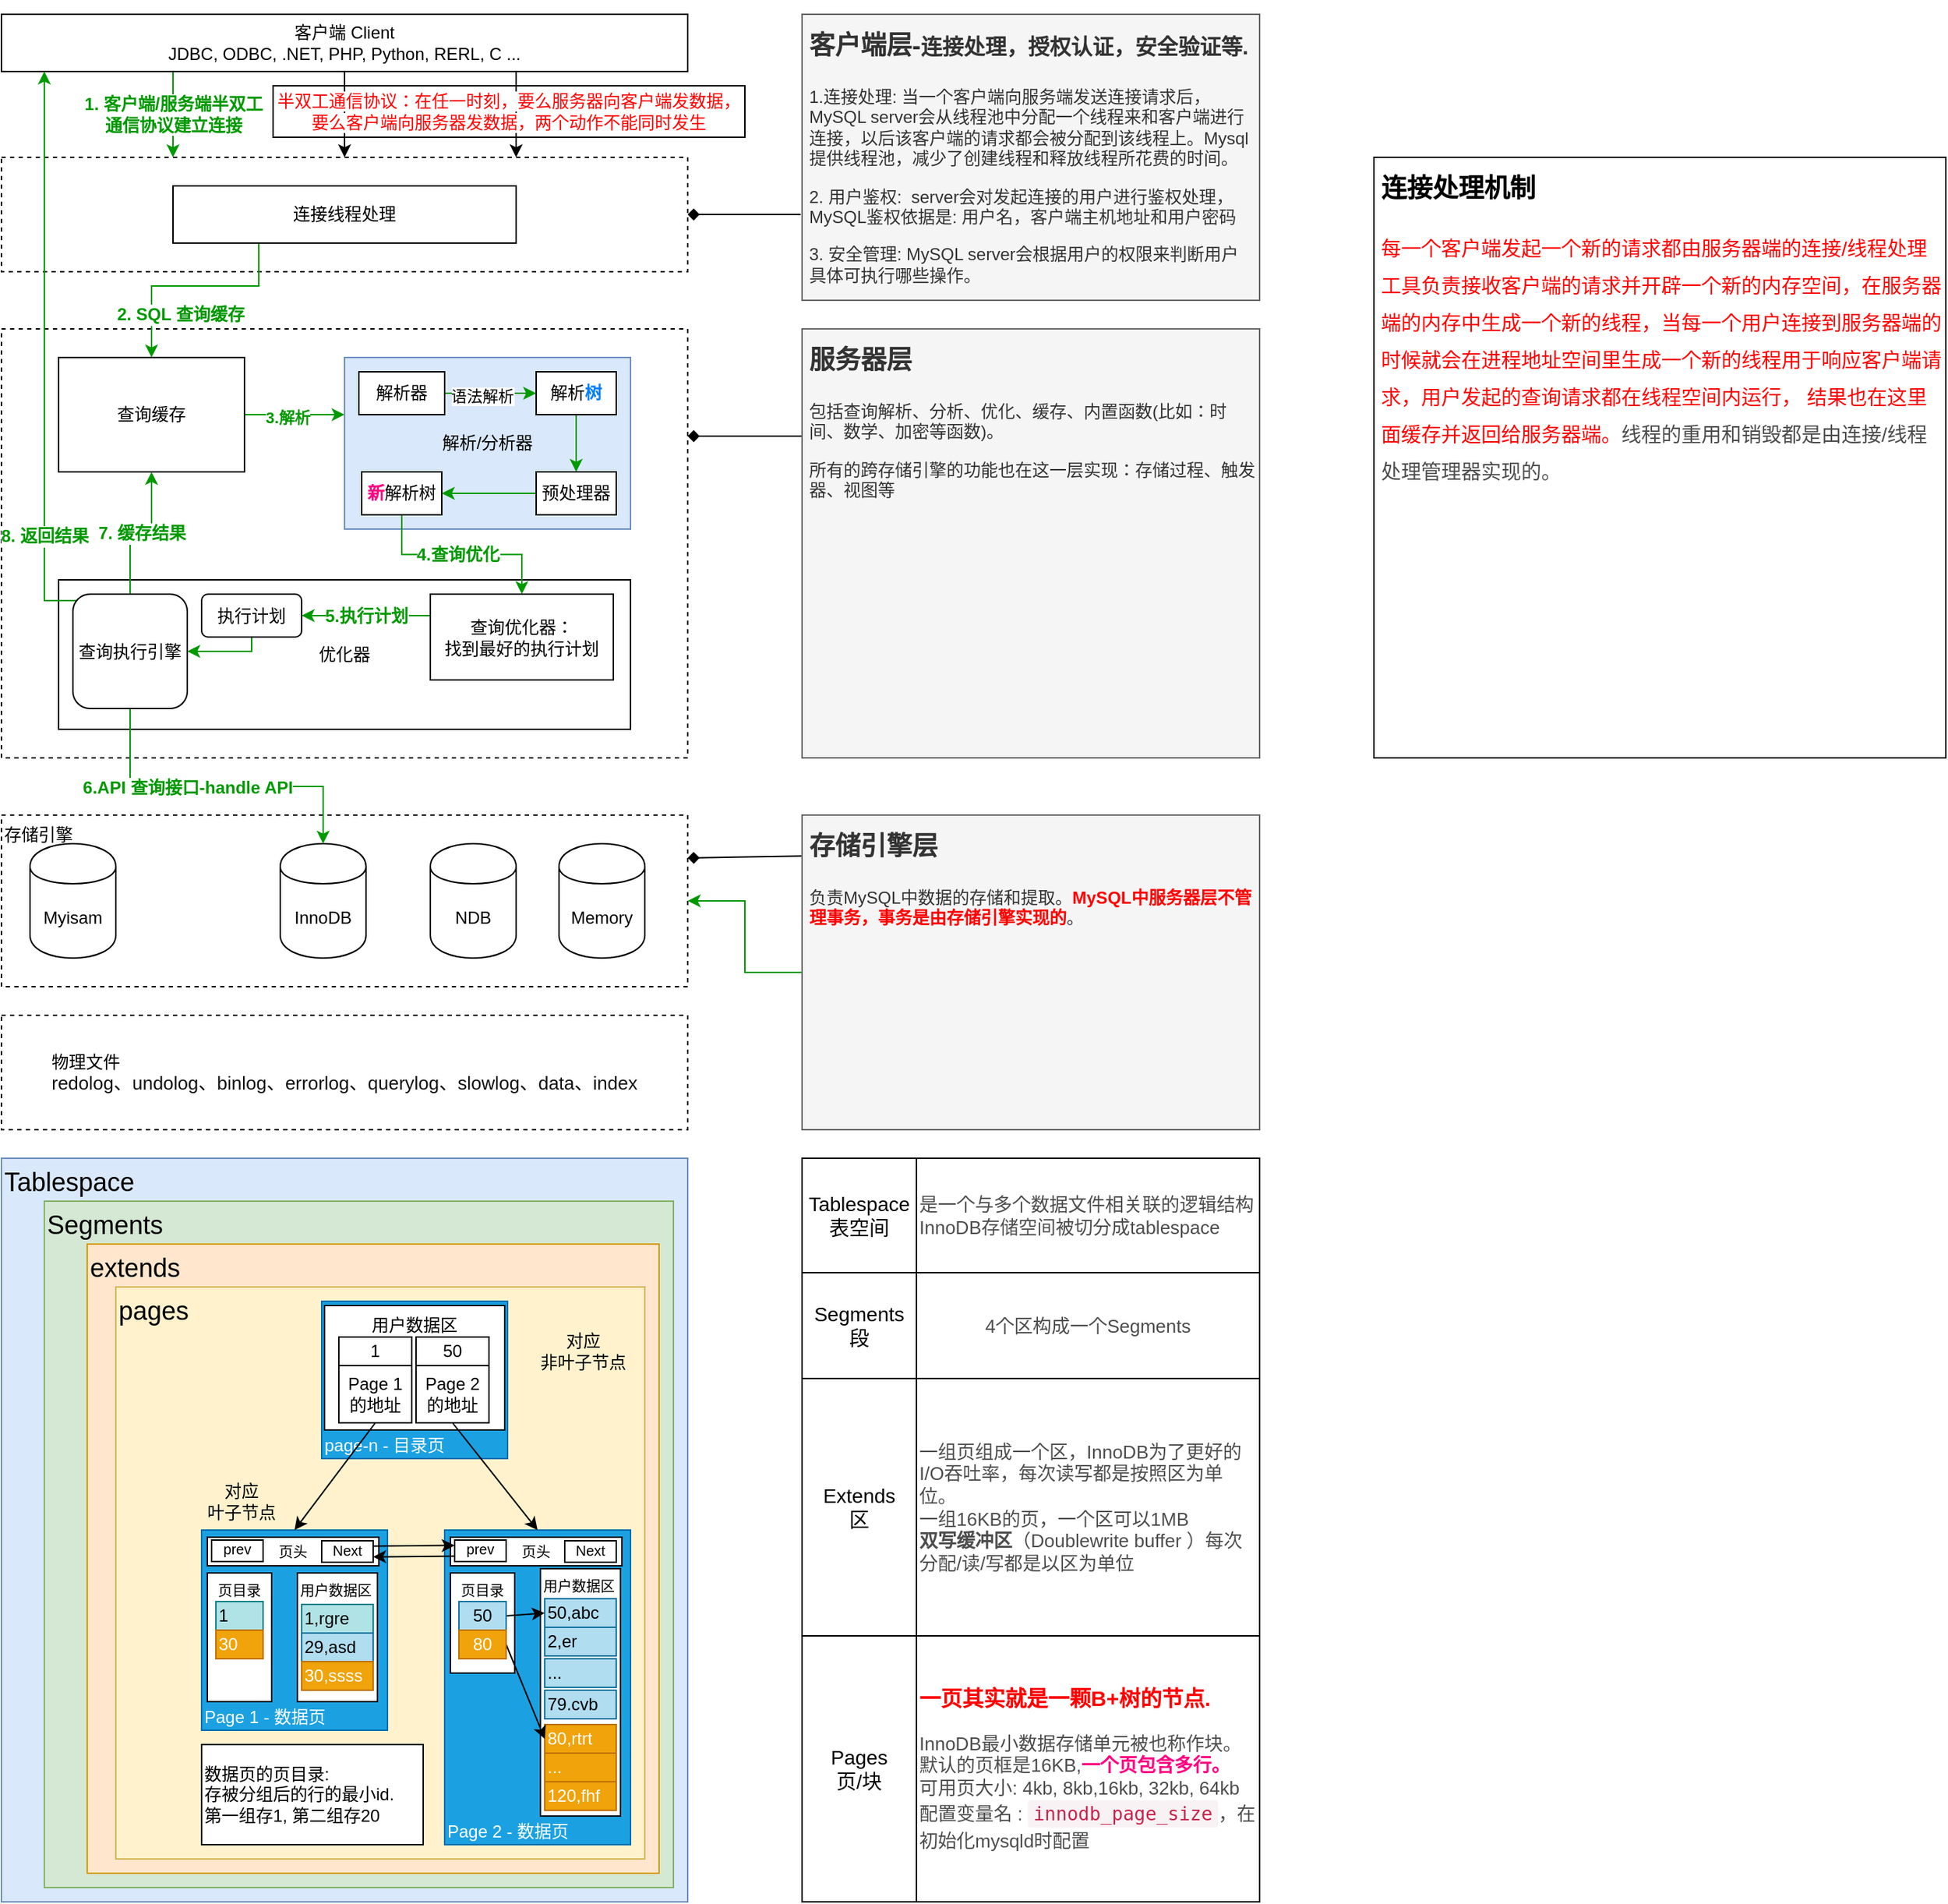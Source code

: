 <mxfile version="13.7.9" type="device" pages="2"><diagram id="6okuXUGJVfqcQcE55KSG" name="基础架构"><mxGraphModel dx="946" dy="680" grid="1" gridSize="10" guides="1" tooltips="1" connect="1" arrows="1" fold="1" page="1" pageScale="1" pageWidth="827" pageHeight="1169" math="0" shadow="0"><root><mxCell id="0"/><mxCell id="1" parent="0"/><mxCell id="i_WEbplird6ns5bfVKfL-4" value="" style="rounded=0;whiteSpace=wrap;html=1;dashed=1;" parent="1" vertex="1"><mxGeometry x="40" y="300" width="480" height="300" as="geometry"/></mxCell><mxCell id="i_WEbplird6ns5bfVKfL-3" value="" style="rounded=0;whiteSpace=wrap;html=1;dashed=1;" parent="1" vertex="1"><mxGeometry x="40" y="180" width="480" height="80" as="geometry"/></mxCell><mxCell id="i_WEbplird6ns5bfVKfL-15" value="&lt;b style=&quot;font-size: 12px&quot;&gt;&lt;font color=&quot;#009900&quot;&gt;1. 客户端/服务端半双工&lt;br&gt;通信协议建立连接&lt;/font&gt;&lt;/b&gt;" style="edgeStyle=none;rounded=0;orthogonalLoop=1;jettySize=auto;html=1;exitX=0.25;exitY=1;exitDx=0;exitDy=0;entryX=0.25;entryY=0;entryDx=0;entryDy=0;strokeColor=#009900;" parent="1" source="i_WEbplird6ns5bfVKfL-1" target="i_WEbplird6ns5bfVKfL-3" edge="1"><mxGeometry relative="1" as="geometry"/></mxCell><mxCell id="i_WEbplird6ns5bfVKfL-16" style="edgeStyle=none;rounded=0;orthogonalLoop=1;jettySize=auto;html=1;exitX=0.5;exitY=1;exitDx=0;exitDy=0;" parent="1" source="i_WEbplird6ns5bfVKfL-1" target="i_WEbplird6ns5bfVKfL-3" edge="1"><mxGeometry relative="1" as="geometry"/></mxCell><mxCell id="i_WEbplird6ns5bfVKfL-17" style="edgeStyle=none;rounded=0;orthogonalLoop=1;jettySize=auto;html=1;exitX=0.75;exitY=1;exitDx=0;exitDy=0;entryX=0.75;entryY=0;entryDx=0;entryDy=0;" parent="1" source="i_WEbplird6ns5bfVKfL-1" target="i_WEbplird6ns5bfVKfL-3" edge="1"><mxGeometry relative="1" as="geometry"/></mxCell><mxCell id="i_WEbplird6ns5bfVKfL-1" value="客户端 Client&lt;br&gt;JDBC, ODBC, .NET, PHP, Python, RERL, C ..." style="rounded=0;whiteSpace=wrap;html=1;" parent="1" vertex="1"><mxGeometry x="40" y="80" width="480" height="40" as="geometry"/></mxCell><mxCell id="i_WEbplird6ns5bfVKfL-18" style="edgeStyle=orthogonalEdgeStyle;rounded=0;orthogonalLoop=1;jettySize=auto;html=1;exitX=0.25;exitY=1;exitDx=0;exitDy=0;entryX=0.5;entryY=0;entryDx=0;entryDy=0;strokeColor=#009900;" parent="1" source="i_WEbplird6ns5bfVKfL-2" target="i_WEbplird6ns5bfVKfL-7" edge="1"><mxGeometry relative="1" as="geometry"><Array as="points"><mxPoint x="220" y="270"/><mxPoint x="145" y="270"/></Array></mxGeometry></mxCell><mxCell id="i_WEbplird6ns5bfVKfL-36" value="&lt;b&gt;&lt;font style=&quot;font-size: 12px&quot; color=&quot;#009900&quot;&gt;2. SQL 查询缓存&lt;/font&gt;&lt;/b&gt;" style="edgeLabel;html=1;align=center;verticalAlign=middle;resizable=0;points=[];" parent="i_WEbplird6ns5bfVKfL-18" vertex="1" connectable="0"><mxGeometry x="-0.036" y="-3" relative="1" as="geometry"><mxPoint x="-11" y="23" as="offset"/></mxGeometry></mxCell><mxCell id="i_WEbplird6ns5bfVKfL-2" value="连接线程处理" style="rounded=0;whiteSpace=wrap;html=1;" parent="1" vertex="1"><mxGeometry x="160" y="200" width="240" height="40" as="geometry"/></mxCell><mxCell id="i_WEbplird6ns5bfVKfL-5" value="存储引擎" style="rounded=0;whiteSpace=wrap;html=1;dashed=1;verticalAlign=top;align=left;" parent="1" vertex="1"><mxGeometry x="40" y="640" width="480" height="120" as="geometry"/></mxCell><mxCell id="i_WEbplird6ns5bfVKfL-6" value="Myisam" style="shape=cylinder;whiteSpace=wrap;html=1;boundedLbl=1;backgroundOutline=1;" parent="1" vertex="1"><mxGeometry x="60" y="660" width="60" height="80" as="geometry"/></mxCell><mxCell id="i_WEbplird6ns5bfVKfL-37" style="edgeStyle=orthogonalEdgeStyle;rounded=0;orthogonalLoop=1;jettySize=auto;html=1;exitX=1;exitY=0.5;exitDx=0;exitDy=0;entryX=0;entryY=0.333;entryDx=0;entryDy=0;entryPerimeter=0;endArrow=classic;endFill=1;strokeColor=#009900;" parent="1" source="i_WEbplird6ns5bfVKfL-7" target="i_WEbplird6ns5bfVKfL-8" edge="1"><mxGeometry relative="1" as="geometry"/></mxCell><mxCell id="i_WEbplird6ns5bfVKfL-51" value="&lt;b&gt;&lt;font color=&quot;#009900&quot;&gt;3.解析&lt;/font&gt;&lt;/b&gt;" style="edgeLabel;html=1;align=center;verticalAlign=middle;resizable=0;points=[];" parent="i_WEbplird6ns5bfVKfL-37" vertex="1" connectable="0"><mxGeometry x="-0.143" y="-2" relative="1" as="geometry"><mxPoint as="offset"/></mxGeometry></mxCell><mxCell id="i_WEbplird6ns5bfVKfL-7" value="查询缓存" style="rounded=0;whiteSpace=wrap;html=1;" parent="1" vertex="1"><mxGeometry x="80" y="320" width="130" height="80" as="geometry"/></mxCell><mxCell id="i_WEbplird6ns5bfVKfL-8" value="解析/分析器" style="rounded=0;whiteSpace=wrap;html=1;fillColor=#dae8fc;strokeColor=#6c8ebf;" parent="1" vertex="1"><mxGeometry x="280" y="320" width="200" height="120" as="geometry"/></mxCell><mxCell id="i_WEbplird6ns5bfVKfL-9" value="优化器" style="rounded=0;whiteSpace=wrap;html=1;" parent="1" vertex="1"><mxGeometry x="80" y="475.5" width="400" height="104.5" as="geometry"/></mxCell><mxCell id="i_WEbplird6ns5bfVKfL-10" value="InnoDB" style="shape=cylinder;whiteSpace=wrap;html=1;boundedLbl=1;backgroundOutline=1;" parent="1" vertex="1"><mxGeometry x="235" y="660" width="60" height="80" as="geometry"/></mxCell><mxCell id="i_WEbplird6ns5bfVKfL-11" value="Memory" style="shape=cylinder;whiteSpace=wrap;html=1;boundedLbl=1;backgroundOutline=1;" parent="1" vertex="1"><mxGeometry x="430" y="660" width="60" height="80" as="geometry"/></mxCell><mxCell id="i_WEbplird6ns5bfVKfL-29" style="edgeStyle=none;rounded=0;orthogonalLoop=1;jettySize=auto;html=1;exitX=-0.003;exitY=0.7;exitDx=0;exitDy=0;entryX=1;entryY=0.5;entryDx=0;entryDy=0;endArrow=diamond;endFill=1;exitPerimeter=0;" parent="1" source="i_WEbplird6ns5bfVKfL-28" target="i_WEbplird6ns5bfVKfL-3" edge="1"><mxGeometry relative="1" as="geometry"/></mxCell><mxCell id="i_WEbplird6ns5bfVKfL-28" value="&lt;h1&gt;&lt;font style=&quot;font-size: 18px&quot;&gt;客户端层-&lt;/font&gt;&lt;font style=&quot;font-size: 15px&quot;&gt;连接处理，授权认证，安全验证等.&lt;/font&gt;&lt;/h1&gt;&lt;p&gt;1.连接处理: 当一个客户端向服务端发送连接请求后，MySQL server会从线程池中分配一个线程来和客户端进行连接，以后该客户端的请求都会被分配到该线程上。Mysql提供线程池，减少了创建线程和释放线程所花费的时间。&lt;/p&gt;&lt;p&gt;&lt;span&gt;2. 用户鉴权:&amp;nbsp; server会对发起连接的用户进行鉴权处理，MySQL鉴权依据是: 用户名，客户端主机地址和用户密码&lt;/span&gt;&lt;br&gt;&lt;/p&gt;&lt;p&gt;&lt;span&gt;3. 安全管理: MySQL server会根据用户的权限来判断用户具体可执行哪些操作。&lt;/span&gt;&lt;br&gt;&lt;/p&gt;" style="text;html=1;spacing=5;spacingTop=-20;whiteSpace=wrap;overflow=hidden;rounded=0;fillColor=#f5f5f5;strokeColor=#666666;fontColor=#333333;" parent="1" vertex="1"><mxGeometry x="600" y="80" width="320" height="200" as="geometry"/></mxCell><mxCell id="i_WEbplird6ns5bfVKfL-31" style="edgeStyle=none;rounded=0;orthogonalLoop=1;jettySize=auto;html=1;exitX=0;exitY=0.25;exitDx=0;exitDy=0;entryX=1;entryY=0.25;entryDx=0;entryDy=0;endArrow=diamond;endFill=1;" parent="1" source="i_WEbplird6ns5bfVKfL-30" target="i_WEbplird6ns5bfVKfL-4" edge="1"><mxGeometry relative="1" as="geometry"/></mxCell><mxCell id="i_WEbplird6ns5bfVKfL-30" value="&lt;h1&gt;&lt;font style=&quot;font-size: 18px&quot;&gt;服务器层&lt;/font&gt;&lt;/h1&gt;&lt;p&gt;&lt;span&gt;包括查询解析、分析、优化、缓存、内置函数(比如：时间、数学、加密等函数)。&lt;/span&gt;&lt;/p&gt;&lt;p&gt;&lt;span&gt;所有的跨存储引擎的功能也在这一层实现：存储过程、触发器、视图等&lt;/span&gt;&lt;br&gt;&lt;/p&gt;" style="text;html=1;spacing=5;spacingTop=-20;whiteSpace=wrap;overflow=hidden;rounded=0;fillColor=#f5f5f5;strokeColor=#666666;fontColor=#333333;" parent="1" vertex="1"><mxGeometry x="600" y="300" width="320" height="300" as="geometry"/></mxCell><mxCell id="i_WEbplird6ns5bfVKfL-34" style="edgeStyle=none;rounded=0;orthogonalLoop=1;jettySize=auto;html=1;entryX=1;entryY=0.25;entryDx=0;entryDy=0;endArrow=diamond;endFill=1;exitX=-0.001;exitY=0.13;exitDx=0;exitDy=0;exitPerimeter=0;" parent="1" source="i_WEbplird6ns5bfVKfL-33" target="i_WEbplird6ns5bfVKfL-5" edge="1"><mxGeometry relative="1" as="geometry"><mxPoint x="597" y="670" as="sourcePoint"/></mxGeometry></mxCell><mxCell id="hqczfqHnWzNGK72ttV61-27" value="" style="edgeStyle=orthogonalEdgeStyle;rounded=0;orthogonalLoop=1;jettySize=auto;html=1;endArrow=classic;endFill=1;strokeColor=#009900;fontSize=14;" parent="1" source="i_WEbplird6ns5bfVKfL-33" target="i_WEbplird6ns5bfVKfL-5" edge="1"><mxGeometry relative="1" as="geometry"/></mxCell><mxCell id="i_WEbplird6ns5bfVKfL-33" value="&lt;h1&gt;&lt;font style=&quot;font-size: 18px&quot;&gt;存储引擎层&lt;/font&gt;&lt;/h1&gt;&lt;p&gt;负责MySQL中数据的存储和提取。&lt;b&gt;&lt;font color=&quot;#ff0000&quot;&gt;MySQL中服务器层不管理事务，事务是由存储引擎实现的&lt;/font&gt;&lt;/b&gt;。&lt;/p&gt;" style="text;html=1;spacing=5;spacingTop=-20;whiteSpace=wrap;overflow=hidden;rounded=0;fillColor=#f5f5f5;strokeColor=#666666;fontColor=#333333;" parent="1" vertex="1"><mxGeometry x="600" y="640" width="320" height="220" as="geometry"/></mxCell><mxCell id="i_WEbplird6ns5bfVKfL-35" value="&lt;h1&gt;&lt;font style=&quot;font-size: 18px&quot;&gt;连接处理机制&lt;/font&gt;&lt;/h1&gt;&lt;p style=&quot;box-sizing: border-box ; outline: 0px ; margin: 0px 0px 16px ; padding: 0px ; color: rgb(77 , 77 , 77) ; line-height: 26px ; overflow-wrap: break-word ; background-color: rgb(255 , 255 , 255) ; font-size: 14px&quot;&gt;&lt;font style=&quot;box-sizing: border-box ; outline: 0px ; overflow-wrap: break-word ; font-size: 14px&quot;&gt;&lt;font color=&quot;red&quot; style=&quot;box-sizing: border-box ; outline: 0px ; overflow-wrap: break-word ; font-size: 14px&quot;&gt;&lt;span style=&quot;box-sizing: border-box ; outline: 0px ; overflow-wrap: break-word&quot;&gt;每一个客户端发起一个新的请求都由服务器端的连接/线程处理工具负责接收客户端的请求并开辟一个新的内存空间，在服务器端的内存中生成一个新的线程，当每一个用户连接到服务器端的时候就会在进程地址空间里生成一个新的线程用于响应客户端请求，用户发起的查询请求都在线程空间内运行， 结果也在这里面缓存并返回给服务器端。&lt;/span&gt;&lt;/font&gt;线程的重用和销毁都是由连接/线程处理管理器实现的。&lt;/font&gt;&lt;/p&gt;" style="text;html=1;spacing=5;spacingTop=-20;whiteSpace=wrap;overflow=hidden;rounded=0;fillColor=#ffffff;strokeColor=#000000;" parent="1" vertex="1"><mxGeometry x="1000" y="180" width="400" height="420" as="geometry"/></mxCell><mxCell id="i_WEbplird6ns5bfVKfL-40" value="" style="edgeStyle=orthogonalEdgeStyle;rounded=0;orthogonalLoop=1;jettySize=auto;html=1;endArrow=classic;endFill=1;strokeColor=#009900;" parent="1" source="i_WEbplird6ns5bfVKfL-38" target="i_WEbplird6ns5bfVKfL-39" edge="1"><mxGeometry relative="1" as="geometry"/></mxCell><mxCell id="i_WEbplird6ns5bfVKfL-41" value="语法解析" style="edgeLabel;html=1;align=center;verticalAlign=middle;resizable=0;points=[];" parent="i_WEbplird6ns5bfVKfL-40" vertex="1" connectable="0"><mxGeometry x="-0.2" y="-2" relative="1" as="geometry"><mxPoint as="offset"/></mxGeometry></mxCell><mxCell id="i_WEbplird6ns5bfVKfL-38" value="解析器" style="rounded=0;whiteSpace=wrap;html=1;strokeColor=#000000;fillColor=#ffffff;" parent="1" vertex="1"><mxGeometry x="290" y="330" width="60" height="30" as="geometry"/></mxCell><mxCell id="i_WEbplird6ns5bfVKfL-43" value="" style="edgeStyle=orthogonalEdgeStyle;rounded=0;orthogonalLoop=1;jettySize=auto;html=1;endArrow=classic;endFill=1;strokeColor=#009900;" parent="1" source="i_WEbplird6ns5bfVKfL-39" target="i_WEbplird6ns5bfVKfL-42" edge="1"><mxGeometry relative="1" as="geometry"/></mxCell><mxCell id="i_WEbplird6ns5bfVKfL-39" value="解析&lt;b&gt;&lt;font color=&quot;#007fff&quot;&gt;树&lt;/font&gt;&lt;/b&gt;" style="rounded=0;whiteSpace=wrap;html=1;strokeColor=#000000;fillColor=#ffffff;" parent="1" vertex="1"><mxGeometry x="414" y="330" width="56" height="30" as="geometry"/></mxCell><mxCell id="i_WEbplird6ns5bfVKfL-45" value="" style="edgeStyle=orthogonalEdgeStyle;rounded=0;orthogonalLoop=1;jettySize=auto;html=1;endArrow=classic;endFill=1;strokeColor=#009900;" parent="1" source="i_WEbplird6ns5bfVKfL-42" target="i_WEbplird6ns5bfVKfL-44" edge="1"><mxGeometry relative="1" as="geometry"/></mxCell><mxCell id="i_WEbplird6ns5bfVKfL-42" value="预处理器" style="rounded=0;whiteSpace=wrap;html=1;strokeColor=#000000;fillColor=#ffffff;" parent="1" vertex="1"><mxGeometry x="414" y="400" width="56" height="30" as="geometry"/></mxCell><mxCell id="i_WEbplird6ns5bfVKfL-48" style="edgeStyle=orthogonalEdgeStyle;rounded=0;orthogonalLoop=1;jettySize=auto;html=1;exitX=0.5;exitY=1;exitDx=0;exitDy=0;entryX=0.5;entryY=0;entryDx=0;entryDy=0;endArrow=classic;endFill=1;strokeColor=#009900;" parent="1" source="i_WEbplird6ns5bfVKfL-44" target="i_WEbplird6ns5bfVKfL-46" edge="1"><mxGeometry relative="1" as="geometry"/></mxCell><mxCell id="i_WEbplird6ns5bfVKfL-49" value="&lt;b&gt;&lt;font style=&quot;font-size: 12px&quot; color=&quot;#009900&quot;&gt;4.查询优化&lt;/font&gt;&lt;/b&gt;" style="edgeLabel;html=1;align=center;verticalAlign=middle;resizable=0;points=[];" parent="i_WEbplird6ns5bfVKfL-48" vertex="1" connectable="0"><mxGeometry x="-0.05" relative="1" as="geometry"><mxPoint as="offset"/></mxGeometry></mxCell><mxCell id="i_WEbplird6ns5bfVKfL-44" value="&lt;b&gt;&lt;font color=&quot;#ff0080&quot;&gt;新&lt;/font&gt;&lt;/b&gt;解析树" style="rounded=0;whiteSpace=wrap;html=1;strokeColor=#000000;fillColor=#ffffff;" parent="1" vertex="1"><mxGeometry x="292" y="400" width="56" height="30" as="geometry"/></mxCell><mxCell id="i_WEbplird6ns5bfVKfL-54" value="&lt;b&gt;&lt;font style=&quot;font-size: 12px&quot; color=&quot;#009900&quot;&gt;5.执行计划&lt;/font&gt;&lt;/b&gt;" style="edgeStyle=orthogonalEdgeStyle;rounded=0;orthogonalLoop=1;jettySize=auto;html=1;exitX=0;exitY=0.25;exitDx=0;exitDy=0;entryX=1;entryY=0.5;entryDx=0;entryDy=0;endArrow=classic;endFill=1;strokeColor=#009900;" parent="1" source="i_WEbplird6ns5bfVKfL-46" target="i_WEbplird6ns5bfVKfL-52" edge="1"><mxGeometry relative="1" as="geometry"/></mxCell><mxCell id="i_WEbplird6ns5bfVKfL-46" value="查询优化器：&lt;br&gt;找到最好的执行计划" style="rounded=0;whiteSpace=wrap;html=1;strokeColor=#000000;fillColor=#ffffff;" parent="1" vertex="1"><mxGeometry x="340" y="485.5" width="128" height="60" as="geometry"/></mxCell><mxCell id="i_WEbplird6ns5bfVKfL-55" style="edgeStyle=orthogonalEdgeStyle;rounded=0;orthogonalLoop=1;jettySize=auto;html=1;exitX=0.5;exitY=1;exitDx=0;exitDy=0;entryX=1;entryY=0.5;entryDx=0;entryDy=0;endArrow=classic;endFill=1;strokeColor=#009900;" parent="1" source="i_WEbplird6ns5bfVKfL-52" target="i_WEbplird6ns5bfVKfL-53" edge="1"><mxGeometry relative="1" as="geometry"><Array as="points"><mxPoint x="215" y="525.5"/></Array></mxGeometry></mxCell><mxCell id="i_WEbplird6ns5bfVKfL-52" value="执行计划" style="rounded=1;whiteSpace=wrap;html=1;strokeColor=#000000;fillColor=#ffffff;" parent="1" vertex="1"><mxGeometry x="180" y="485.5" width="70" height="30" as="geometry"/></mxCell><mxCell id="i_WEbplird6ns5bfVKfL-56" style="edgeStyle=orthogonalEdgeStyle;rounded=0;orthogonalLoop=1;jettySize=auto;html=1;exitX=0.5;exitY=1;exitDx=0;exitDy=0;entryX=0.5;entryY=0;entryDx=0;entryDy=0;endArrow=classic;endFill=1;strokeColor=#009900;" parent="1" source="i_WEbplird6ns5bfVKfL-53" target="i_WEbplird6ns5bfVKfL-10" edge="1"><mxGeometry relative="1" as="geometry"><Array as="points"><mxPoint x="130" y="620"/><mxPoint x="265" y="620"/></Array></mxGeometry></mxCell><mxCell id="i_WEbplird6ns5bfVKfL-57" value="&lt;b&gt;&lt;font style=&quot;font-size: 12px&quot; color=&quot;#009900&quot;&gt;6.API 查询接口-handle API&lt;/font&gt;&lt;/b&gt;" style="edgeLabel;html=1;align=center;verticalAlign=middle;resizable=0;points=[];" parent="i_WEbplird6ns5bfVKfL-56" vertex="1" connectable="0"><mxGeometry x="-0.182" y="-1" relative="1" as="geometry"><mxPoint as="offset"/></mxGeometry></mxCell><mxCell id="i_WEbplird6ns5bfVKfL-58" value="&lt;b&gt;&lt;font style=&quot;font-size: 12px&quot; color=&quot;#009900&quot;&gt;7. 缓存结果&lt;/font&gt;&lt;/b&gt;" style="edgeStyle=orthogonalEdgeStyle;rounded=0;orthogonalLoop=1;jettySize=auto;html=1;exitX=0.5;exitY=0;exitDx=0;exitDy=0;entryX=0.5;entryY=1;entryDx=0;entryDy=0;endArrow=classic;endFill=1;strokeColor=#009900;" parent="1" source="i_WEbplird6ns5bfVKfL-53" target="i_WEbplird6ns5bfVKfL-7" edge="1"><mxGeometry relative="1" as="geometry"/></mxCell><mxCell id="i_WEbplird6ns5bfVKfL-59" style="edgeStyle=orthogonalEdgeStyle;rounded=0;orthogonalLoop=1;jettySize=auto;html=1;exitX=0.25;exitY=0;exitDx=0;exitDy=0;endArrow=classic;endFill=1;strokeColor=#009900;" parent="1" source="i_WEbplird6ns5bfVKfL-53" target="i_WEbplird6ns5bfVKfL-1" edge="1"><mxGeometry relative="1" as="geometry"><mxPoint x="107" y="120" as="targetPoint"/><Array as="points"><mxPoint x="110" y="490"/><mxPoint x="70" y="490"/><mxPoint x="70" y="100"/></Array></mxGeometry></mxCell><mxCell id="i_WEbplird6ns5bfVKfL-60" value="&lt;b&gt;&lt;font style=&quot;font-size: 12px&quot; color=&quot;#009900&quot;&gt;8. 返回结果&lt;/font&gt;&lt;/b&gt;" style="edgeLabel;html=1;align=center;verticalAlign=middle;resizable=0;points=[];" parent="i_WEbplird6ns5bfVKfL-59" vertex="1" connectable="0"><mxGeometry x="-0.568" relative="1" as="geometry"><mxPoint as="offset"/></mxGeometry></mxCell><mxCell id="i_WEbplird6ns5bfVKfL-53" value="查询执行引擎" style="rounded=1;whiteSpace=wrap;html=1;strokeColor=#000000;fillColor=#ffffff;" parent="1" vertex="1"><mxGeometry x="90" y="485.5" width="80" height="80" as="geometry"/></mxCell><mxCell id="hqczfqHnWzNGK72ttV61-1" value="Tablespace" style="rounded=0;whiteSpace=wrap;html=1;strokeColor=#6c8ebf;fillColor=#dae8fc;verticalAlign=top;align=left;fontSize=18;" parent="1" vertex="1"><mxGeometry x="40" y="880" width="480" height="520" as="geometry"/></mxCell><mxCell id="hqczfqHnWzNGK72ttV61-2" value="Segments" style="rounded=0;whiteSpace=wrap;html=1;strokeColor=#82b366;fillColor=#d5e8d4;verticalAlign=top;align=left;fontSize=18;" parent="1" vertex="1"><mxGeometry x="70" y="910" width="440" height="480" as="geometry"/></mxCell><mxCell id="hqczfqHnWzNGK72ttV61-3" value="extends" style="rounded=0;whiteSpace=wrap;html=1;strokeColor=#d79b00;fillColor=#ffe6cc;verticalAlign=top;align=left;fontSize=18;" parent="1" vertex="1"><mxGeometry x="100" y="940" width="400" height="440" as="geometry"/></mxCell><mxCell id="hqczfqHnWzNGK72ttV61-5" value="pages" style="rounded=0;whiteSpace=wrap;html=1;strokeColor=#d6b656;fillColor=#fff2cc;fontSize=18;align=left;verticalAlign=top;" parent="1" vertex="1"><mxGeometry x="120" y="970" width="370" height="400" as="geometry"/></mxCell><mxCell id="hqczfqHnWzNGK72ttV61-25" value="NDB" style="shape=cylinder;whiteSpace=wrap;html=1;boundedLbl=1;backgroundOutline=1;" parent="1" vertex="1"><mxGeometry x="340" y="660" width="60" height="80" as="geometry"/></mxCell><mxCell id="hqczfqHnWzNGK72ttV61-9" value="" style="shape=table;html=1;whiteSpace=wrap;startSize=0;container=1;collapsible=0;childLayout=tableLayout;rounded=0;strokeColor=#000000;fillColor=#ffffff;fontSize=18;align=left;" parent="1" vertex="1"><mxGeometry x="600" y="880" width="320" height="520" as="geometry"/></mxCell><mxCell id="hqczfqHnWzNGK72ttV61-10" value="" style="shape=partialRectangle;html=1;whiteSpace=wrap;collapsible=0;dropTarget=0;pointerEvents=0;fillColor=none;top=0;left=0;bottom=0;right=0;points=[[0,0.5],[1,0.5]];portConstraint=eastwest;" parent="hqczfqHnWzNGK72ttV61-9" vertex="1"><mxGeometry width="320" height="80" as="geometry"/></mxCell><mxCell id="hqczfqHnWzNGK72ttV61-11" value="Tablespace&lt;br style=&quot;font-size: 14px;&quot;&gt;表空间" style="shape=partialRectangle;html=1;whiteSpace=wrap;connectable=0;fillColor=none;top=0;left=0;bottom=0;right=0;overflow=hidden;fontSize=14;" parent="hqczfqHnWzNGK72ttV61-10" vertex="1"><mxGeometry width="80" height="80" as="geometry"/></mxCell><mxCell id="hqczfqHnWzNGK72ttV61-12" value="&lt;div&gt;&lt;span style=&quot;font-size: 13px ; background-color: rgb(255 , 255 , 255) ; color: rgb(77 , 77 , 77)&quot;&gt;是一个与多个数据文件相关联的逻辑结构&lt;/span&gt;&lt;br&gt;&lt;/div&gt;&lt;div&gt;&lt;span style=&quot;color: rgb(77 , 77 , 77) ; font-size: 13px ; background-color: rgb(255 , 255 , 255)&quot;&gt;InnoDB存储空间被切分成tablespace&lt;/span&gt;&lt;span style=&quot;background-color: rgb(255 , 255 , 255) ; color: rgb(77 , 77 , 77)&quot;&gt;&lt;font style=&quot;font-size: 13px&quot;&gt;&lt;br&gt;&lt;/font&gt;&lt;/span&gt;&lt;/div&gt;" style="shape=partialRectangle;html=1;whiteSpace=wrap;connectable=0;fillColor=none;top=0;left=0;bottom=0;right=0;overflow=hidden;align=left;" parent="hqczfqHnWzNGK72ttV61-10" vertex="1"><mxGeometry x="80" width="240" height="80" as="geometry"/></mxCell><mxCell id="hqczfqHnWzNGK72ttV61-14" value="" style="shape=partialRectangle;html=1;whiteSpace=wrap;collapsible=0;dropTarget=0;pointerEvents=0;fillColor=none;top=0;left=0;bottom=0;right=0;points=[[0,0.5],[1,0.5]];portConstraint=eastwest;" parent="hqczfqHnWzNGK72ttV61-9" vertex="1"><mxGeometry y="80" width="320" height="74" as="geometry"/></mxCell><mxCell id="hqczfqHnWzNGK72ttV61-15" value="Segments&lt;br style=&quot;font-size: 14px;&quot;&gt;段" style="shape=partialRectangle;html=1;whiteSpace=wrap;connectable=0;fillColor=none;top=0;left=0;bottom=0;right=0;overflow=hidden;fontSize=14;" parent="hqczfqHnWzNGK72ttV61-14" vertex="1"><mxGeometry width="80" height="74" as="geometry"/></mxCell><mxCell id="hqczfqHnWzNGK72ttV61-16" value="&lt;span style=&quot;color: rgb(77 , 77 , 77) ; font-family: , &amp;#34;sf ui text&amp;#34; , &amp;#34;arial&amp;#34; , &amp;#34;pingfang sc&amp;#34; , &amp;#34;hiragino sans gb&amp;#34; , &amp;#34;microsoft yahei&amp;#34; , &amp;#34;wenquanyi micro hei&amp;#34; , sans-serif ; text-align: left ; background-color: rgb(255 , 255 , 255)&quot;&gt;&lt;font style=&quot;font-size: 13px&quot;&gt;4个区构成一个Segments&lt;/font&gt;&lt;/span&gt;" style="shape=partialRectangle;html=1;whiteSpace=wrap;connectable=0;fillColor=none;top=0;left=0;bottom=0;right=0;overflow=hidden;" parent="hqczfqHnWzNGK72ttV61-14" vertex="1"><mxGeometry x="80" width="240" height="74" as="geometry"/></mxCell><mxCell id="hqczfqHnWzNGK72ttV61-18" value="" style="shape=partialRectangle;html=1;whiteSpace=wrap;collapsible=0;dropTarget=0;pointerEvents=0;fillColor=none;top=0;left=0;bottom=0;right=0;points=[[0,0.5],[1,0.5]];portConstraint=eastwest;" parent="hqczfqHnWzNGK72ttV61-9" vertex="1"><mxGeometry y="154" width="320" height="180" as="geometry"/></mxCell><mxCell id="hqczfqHnWzNGK72ttV61-19" value="Extends&lt;br style=&quot;font-size: 14px;&quot;&gt;区" style="shape=partialRectangle;html=1;whiteSpace=wrap;connectable=0;fillColor=none;top=0;left=0;bottom=0;right=0;overflow=hidden;fontSize=14;" parent="hqczfqHnWzNGK72ttV61-18" vertex="1"><mxGeometry width="80" height="180" as="geometry"/></mxCell><mxCell id="hqczfqHnWzNGK72ttV61-20" value="&lt;font style=&quot;font-size: 13px&quot;&gt;&lt;span style=&quot;color: rgb(77 , 77 , 77) ; background-color: rgb(255 , 255 , 255)&quot;&gt;一组页组成一个区，InnoDB为了更好的I/O吞吐率，每次读写都是按照区为单位。&lt;/span&gt;&lt;br style=&quot;box-sizing: border-box ; outline: 0px ; overflow-wrap: break-word ; color: rgb(77 , 77 , 77) ; background-color: rgb(255 , 255 , 255)&quot;&gt;&lt;span style=&quot;color: rgb(77 , 77 , 77) ; background-color: rgb(255 , 255 , 255)&quot;&gt;一组16KB的页，一个区可以1MB&lt;br&gt;&lt;/span&gt;&lt;span style=&quot;box-sizing: border-box ; outline: 0px ; font-weight: 700 ; overflow-wrap: break-word ; color: rgb(77 , 77 , 77) ; background-color: rgb(255 , 255 , 255)&quot;&gt;双写缓冲区&lt;/span&gt;&lt;span style=&quot;color: rgb(77 , 77 , 77) ; background-color: rgb(255 , 255 , 255)&quot;&gt;（Doublewrite buffer ）每次分配/读/写都是以区为单位&lt;/span&gt;&lt;/font&gt;" style="shape=partialRectangle;html=1;whiteSpace=wrap;connectable=0;fillColor=none;top=0;left=0;bottom=0;right=0;overflow=hidden;align=left;" parent="hqczfqHnWzNGK72ttV61-18" vertex="1"><mxGeometry x="80" width="240" height="180" as="geometry"/></mxCell><mxCell id="hqczfqHnWzNGK72ttV61-22" style="shape=partialRectangle;html=1;whiteSpace=wrap;collapsible=0;dropTarget=0;pointerEvents=0;fillColor=none;top=0;left=0;bottom=0;right=0;points=[[0,0.5],[1,0.5]];portConstraint=eastwest;" parent="hqczfqHnWzNGK72ttV61-9" vertex="1"><mxGeometry y="334" width="320" height="186" as="geometry"/></mxCell><mxCell id="hqczfqHnWzNGK72ttV61-23" value="Pages&lt;br style=&quot;font-size: 14px;&quot;&gt;页/块" style="shape=partialRectangle;html=1;whiteSpace=wrap;connectable=0;fillColor=none;top=0;left=0;bottom=0;right=0;overflow=hidden;fontSize=14;" parent="hqczfqHnWzNGK72ttV61-22" vertex="1"><mxGeometry width="80" height="186" as="geometry"/></mxCell><mxCell id="hqczfqHnWzNGK72ttV61-24" value="&lt;font&gt;&lt;span style=&quot;background-color: rgb(255 , 255 , 255)&quot;&gt;&lt;b&gt;&lt;font style=&quot;font-size: 15px&quot; color=&quot;#ff0000&quot;&gt;一页其实就是一颗B+树的节点.&lt;/font&gt;&lt;/b&gt;&lt;br&gt;&lt;br&gt;&lt;span style=&quot;color: rgb(77 , 77 , 77) ; font-size: 13px&quot;&gt;InnoDB最小数据存储单元被也称作块。默认的页框是16KB,&lt;/span&gt;&lt;b style=&quot;font-size: 13px&quot;&gt;&lt;font color=&quot;#ff0080&quot;&gt;一个页包含多行。&lt;/font&gt;&lt;/b&gt;&lt;/span&gt;&lt;br style=&quot;box-sizing: border-box ; outline: 0px ; overflow-wrap: break-word ; color: rgb(77 , 77 , 77) ; font-family: , &amp;#34;sf ui text&amp;#34; , &amp;#34;arial&amp;#34; , &amp;#34;pingfang sc&amp;#34; , &amp;#34;hiragino sans gb&amp;#34; , &amp;#34;microsoft yahei&amp;#34; , &amp;#34;wenquanyi micro hei&amp;#34; , sans-serif ; background-color: rgb(255 , 255 , 255)&quot;&gt;&lt;span style=&quot;font-size: 13px ; color: rgb(77 , 77 , 77) ; background-color: rgb(255 , 255 , 255)&quot;&gt;可用页大小: 4kb, 8kb,16kb, 32kb, 64kb&lt;/span&gt;&lt;br style=&quot;box-sizing: border-box ; outline: 0px ; overflow-wrap: break-word ; color: rgb(77 , 77 , 77) ; font-family: , &amp;#34;sf ui text&amp;#34; , &amp;#34;arial&amp;#34; , &amp;#34;pingfang sc&amp;#34; , &amp;#34;hiragino sans gb&amp;#34; , &amp;#34;microsoft yahei&amp;#34; , &amp;#34;wenquanyi micro hei&amp;#34; , sans-serif ; background-color: rgb(255 , 255 , 255)&quot;&gt;&lt;span style=&quot;font-size: 13px ; color: rgb(77 , 77 , 77) ; background-color: rgb(255 , 255 , 255)&quot;&gt;配置变量名 :&amp;nbsp;&lt;/span&gt;&lt;code style=&quot;font-size: 13px ; box-sizing: border-box ; outline: 0px ; font-family: &amp;#34;source code pro&amp;#34; , &amp;#34;dejavu sans mono&amp;#34; , &amp;#34;ubuntu mono&amp;#34; , &amp;#34;anonymous pro&amp;#34; , &amp;#34;droid sans mono&amp;#34; , &amp;#34;menlo&amp;#34; , &amp;#34;monaco&amp;#34; , &amp;#34;consolas&amp;#34; , &amp;#34;inconsolata&amp;#34; , &amp;#34;courier&amp;#34; , monospace , &amp;#34;pingfang sc&amp;#34; , &amp;#34;microsoft yahei&amp;#34; , sans-serif ; line-height: 22px ; color: rgb(199 , 37 , 78) ; background-color: rgb(249 , 242 , 244) ; border-radius: 2px ; padding: 2px 4px ; overflow-wrap: break-word&quot;&gt;innodb_page_size&lt;/code&gt;&lt;span style=&quot;font-size: 13px ; color: rgb(77 , 77 , 77) ; background-color: rgb(255 , 255 , 255)&quot;&gt;，在初始化mysqld时配置&lt;/span&gt;&lt;/font&gt;" style="shape=partialRectangle;html=1;whiteSpace=wrap;connectable=0;fillColor=none;top=0;left=0;bottom=0;right=0;overflow=hidden;align=left;" parent="hqczfqHnWzNGK72ttV61-22" vertex="1"><mxGeometry x="80" width="240" height="186" as="geometry"/></mxCell><mxCell id="hqczfqHnWzNGK72ttV61-26" value="&lt;div style=&quot;text-align: left&quot;&gt;&lt;span&gt;物理文件&lt;/span&gt;&lt;/div&gt;&lt;span style=&quot;color: rgb(18 , 18 , 18) ; background-color: rgb(255 , 255 , 255)&quot;&gt;&lt;font style=&quot;font-size: 13px&quot;&gt;redolog、undolog、binlog、errorlog、querylog、slowlog、data、index&lt;/font&gt;&lt;/span&gt;" style="rounded=0;whiteSpace=wrap;html=1;dashed=1;" parent="1" vertex="1"><mxGeometry x="40" y="780" width="480" height="80" as="geometry"/></mxCell><mxCell id="i_WEbplird6ns5bfVKfL-61" value="&lt;span style=&quot;box-sizing: border-box ; outline: 0px ; overflow-wrap: break-word ; color: rgb(255 , 0 , 0) ; background-color: rgb(255 , 255 , 255)&quot;&gt;&lt;font style=&quot;font-size: 12px&quot;&gt;半双工通信协议：在任一时刻，要么服务器向客户端发数据，&lt;br&gt;要么客户端向服务器发数据，两个动作不能同时发生&lt;/font&gt;&lt;/span&gt;" style="text;html=1;fillColor=none;align=center;verticalAlign=middle;whiteSpace=wrap;rounded=0;strokeColor=#000000;" parent="1" vertex="1"><mxGeometry x="230" y="130" width="330" height="36" as="geometry"/></mxCell><mxCell id="L1ZGy3kNcdwBFo-eFuV2-1" value="Page 1 - 数据页" style="rounded=0;whiteSpace=wrap;html=1;verticalAlign=bottom;align=left;fillColor=#1ba1e2;strokeColor=#006EAF;fontColor=#ffffff;" vertex="1" parent="1"><mxGeometry x="180" y="1140" width="130" height="140" as="geometry"/></mxCell><mxCell id="L1ZGy3kNcdwBFo-eFuV2-2" value="页目录" style="rounded=0;whiteSpace=wrap;html=1;align=center;verticalAlign=top;fontSize=10;" vertex="1" parent="1"><mxGeometry x="184" y="1170" width="45" height="90" as="geometry"/></mxCell><mxCell id="L1ZGy3kNcdwBFo-eFuV2-3" value="用户数据区" style="rounded=0;whiteSpace=wrap;html=1;align=left;verticalAlign=top;fontSize=10;" vertex="1" parent="1"><mxGeometry x="247" y="1170" width="56" height="90" as="geometry"/></mxCell><mxCell id="L1ZGy3kNcdwBFo-eFuV2-4" value="页头" style="rounded=0;whiteSpace=wrap;html=1;fontSize=10;align=center;verticalAlign=middle;" vertex="1" parent="1"><mxGeometry x="184" y="1145" width="120" height="20" as="geometry"/></mxCell><mxCell id="L1ZGy3kNcdwBFo-eFuV2-5" value="prev" style="rounded=0;whiteSpace=wrap;html=1;fontSize=10;align=center;verticalAlign=bottom;" vertex="1" parent="1"><mxGeometry x="187" y="1147" width="36" height="15" as="geometry"/></mxCell><mxCell id="L1ZGy3kNcdwBFo-eFuV2-6" value="Next" style="rounded=0;whiteSpace=wrap;html=1;fontSize=10;align=center;verticalAlign=bottom;" vertex="1" parent="1"><mxGeometry x="264" y="1147.5" width="36" height="15" as="geometry"/></mxCell><mxCell id="hqczfqHnWzNGK72ttV61-6" value="1,rgre" style="rounded=0;whiteSpace=wrap;html=1;strokeColor=#0e8088;fillColor=#b0e3e6;fontSize=12;align=left;" parent="1" vertex="1"><mxGeometry x="250" y="1192" width="50" height="20" as="geometry"/></mxCell><mxCell id="L1ZGy3kNcdwBFo-eFuV2-7" value="29,asd" style="rounded=0;whiteSpace=wrap;html=1;strokeColor=#10739e;fillColor=#b1ddf0;fontSize=12;align=left;" vertex="1" parent="1"><mxGeometry x="250" y="1212" width="50" height="20" as="geometry"/></mxCell><mxCell id="L1ZGy3kNcdwBFo-eFuV2-8" value="30,ssss" style="rounded=0;whiteSpace=wrap;html=1;strokeColor=#BD7000;fillColor=#f0a30a;fontSize=12;align=left;fontColor=#ffffff;" vertex="1" parent="1"><mxGeometry x="250" y="1232" width="50" height="20" as="geometry"/></mxCell><mxCell id="hqczfqHnWzNGK72ttV61-8" value="&lt;font style=&quot;font-size: 12px&quot;&gt;1&lt;/font&gt;" style="rounded=0;whiteSpace=wrap;html=1;strokeColor=#0e8088;fillColor=#b0e3e6;fontSize=12;align=left;" parent="1" vertex="1"><mxGeometry x="190" y="1190" width="33" height="20" as="geometry"/></mxCell><mxCell id="L1ZGy3kNcdwBFo-eFuV2-9" value="&lt;font style=&quot;font-size: 12px&quot;&gt;30&lt;/font&gt;" style="rounded=0;whiteSpace=wrap;html=1;strokeColor=#BD7000;fillColor=#f0a30a;fontSize=12;align=left;fontColor=#ffffff;" vertex="1" parent="1"><mxGeometry x="190" y="1210" width="33" height="20" as="geometry"/></mxCell><mxCell id="L1ZGy3kNcdwBFo-eFuV2-10" value="Page 2 - 数据页" style="rounded=0;whiteSpace=wrap;html=1;verticalAlign=bottom;align=left;fillColor=#1ba1e2;strokeColor=#006EAF;fontColor=#ffffff;" vertex="1" parent="1"><mxGeometry x="350" y="1140" width="130" height="220" as="geometry"/></mxCell><mxCell id="L1ZGy3kNcdwBFo-eFuV2-11" value="页目录" style="rounded=0;whiteSpace=wrap;html=1;align=center;verticalAlign=top;fontSize=10;" vertex="1" parent="1"><mxGeometry x="354" y="1170" width="45" height="70" as="geometry"/></mxCell><mxCell id="L1ZGy3kNcdwBFo-eFuV2-12" value="用户数据区" style="rounded=0;whiteSpace=wrap;html=1;align=left;verticalAlign=top;fontSize=10;" vertex="1" parent="1"><mxGeometry x="417" y="1167" width="56" height="173" as="geometry"/></mxCell><mxCell id="L1ZGy3kNcdwBFo-eFuV2-13" value="页头" style="rounded=0;whiteSpace=wrap;html=1;fontSize=10;align=center;verticalAlign=middle;" vertex="1" parent="1"><mxGeometry x="354" y="1145" width="120" height="20" as="geometry"/></mxCell><mxCell id="L1ZGy3kNcdwBFo-eFuV2-31" style="edgeStyle=none;rounded=0;orthogonalLoop=1;jettySize=auto;html=1;exitX=0;exitY=0.75;exitDx=0;exitDy=0;entryX=1;entryY=0.75;entryDx=0;entryDy=0;strokeColor=#000000;fontSize=12;" edge="1" parent="1" source="L1ZGy3kNcdwBFo-eFuV2-14" target="L1ZGy3kNcdwBFo-eFuV2-6"><mxGeometry relative="1" as="geometry"/></mxCell><mxCell id="L1ZGy3kNcdwBFo-eFuV2-14" value="prev" style="rounded=0;whiteSpace=wrap;html=1;fontSize=10;align=center;verticalAlign=bottom;" vertex="1" parent="1"><mxGeometry x="357" y="1147" width="36" height="15" as="geometry"/></mxCell><mxCell id="L1ZGy3kNcdwBFo-eFuV2-15" value="Next" style="rounded=0;whiteSpace=wrap;html=1;fontSize=10;align=center;verticalAlign=bottom;" vertex="1" parent="1"><mxGeometry x="434" y="1147.5" width="36" height="15" as="geometry"/></mxCell><mxCell id="L1ZGy3kNcdwBFo-eFuV2-16" value="50,abc" style="rounded=0;whiteSpace=wrap;html=1;strokeColor=#10739e;fillColor=#b1ddf0;fontSize=12;align=left;" vertex="1" parent="1"><mxGeometry x="420" y="1188" width="50" height="20" as="geometry"/></mxCell><mxCell id="L1ZGy3kNcdwBFo-eFuV2-17" value="2,er" style="rounded=0;whiteSpace=wrap;html=1;strokeColor=#10739e;fillColor=#b1ddf0;fontSize=12;align=left;" vertex="1" parent="1"><mxGeometry x="420" y="1208" width="50" height="20" as="geometry"/></mxCell><mxCell id="L1ZGy3kNcdwBFo-eFuV2-18" value="80,rtrt" style="rounded=0;whiteSpace=wrap;html=1;strokeColor=#BD7000;fillColor=#f0a30a;fontSize=12;align=left;fontColor=#ffffff;" vertex="1" parent="1"><mxGeometry x="420" y="1276" width="50" height="20" as="geometry"/></mxCell><mxCell id="L1ZGy3kNcdwBFo-eFuV2-23" style="rounded=0;orthogonalLoop=1;jettySize=auto;html=1;exitX=1;exitY=0.5;exitDx=0;exitDy=0;entryX=0;entryY=0.5;entryDx=0;entryDy=0;fontSize=12;" edge="1" parent="1" source="L1ZGy3kNcdwBFo-eFuV2-19" target="L1ZGy3kNcdwBFo-eFuV2-16"><mxGeometry relative="1" as="geometry"/></mxCell><mxCell id="L1ZGy3kNcdwBFo-eFuV2-19" value="&lt;font style=&quot;font-size: 12px&quot;&gt;50&lt;/font&gt;" style="rounded=0;whiteSpace=wrap;html=1;strokeColor=#10739e;fillColor=#b1ddf0;fontSize=12;align=center;" vertex="1" parent="1"><mxGeometry x="360" y="1190" width="33" height="20" as="geometry"/></mxCell><mxCell id="L1ZGy3kNcdwBFo-eFuV2-29" style="edgeStyle=none;rounded=0;orthogonalLoop=1;jettySize=auto;html=1;exitX=1;exitY=0.5;exitDx=0;exitDy=0;entryX=0;entryY=0.5;entryDx=0;entryDy=0;fontSize=12;" edge="1" parent="1" source="L1ZGy3kNcdwBFo-eFuV2-20" target="L1ZGy3kNcdwBFo-eFuV2-18"><mxGeometry relative="1" as="geometry"/></mxCell><mxCell id="L1ZGy3kNcdwBFo-eFuV2-20" value="&lt;font style=&quot;font-size: 12px&quot;&gt;80&lt;/font&gt;" style="rounded=0;whiteSpace=wrap;html=1;strokeColor=#BD7000;fillColor=#f0a30a;fontSize=12;align=center;fontColor=#ffffff;" vertex="1" parent="1"><mxGeometry x="360" y="1210" width="33" height="20" as="geometry"/></mxCell><mxCell id="L1ZGy3kNcdwBFo-eFuV2-21" style="rounded=0;orthogonalLoop=1;jettySize=auto;html=1;exitX=1;exitY=0.25;exitDx=0;exitDy=0;entryX=0;entryY=0.25;entryDx=0;entryDy=0;fontSize=12;" edge="1" parent="1" source="L1ZGy3kNcdwBFo-eFuV2-6" target="L1ZGy3kNcdwBFo-eFuV2-14"><mxGeometry relative="1" as="geometry"/></mxCell><mxCell id="L1ZGy3kNcdwBFo-eFuV2-22" value="120,fhf" style="rounded=0;whiteSpace=wrap;html=1;strokeColor=#BD7000;fillColor=#f0a30a;fontSize=12;align=left;fontColor=#ffffff;" vertex="1" parent="1"><mxGeometry x="420" y="1316" width="50" height="20" as="geometry"/></mxCell><mxCell id="L1ZGy3kNcdwBFo-eFuV2-24" value="..." style="rounded=0;whiteSpace=wrap;html=1;strokeColor=#10739e;fillColor=#b1ddf0;fontSize=12;align=left;" vertex="1" parent="1"><mxGeometry x="420" y="1230" width="50" height="20" as="geometry"/></mxCell><mxCell id="L1ZGy3kNcdwBFo-eFuV2-25" value="79.cvb" style="rounded=0;whiteSpace=wrap;html=1;strokeColor=#10739e;fillColor=#b1ddf0;fontSize=12;align=left;" vertex="1" parent="1"><mxGeometry x="420" y="1252" width="50" height="20" as="geometry"/></mxCell><mxCell id="L1ZGy3kNcdwBFo-eFuV2-28" value="..." style="rounded=0;whiteSpace=wrap;html=1;strokeColor=#BD7000;fillColor=#f0a30a;fontSize=12;align=left;fontColor=#ffffff;" vertex="1" parent="1"><mxGeometry x="420" y="1296" width="50" height="20" as="geometry"/></mxCell><mxCell id="L1ZGy3kNcdwBFo-eFuV2-30" value="数据页的页目录:&lt;br&gt;存被分组后的行的最小id.&amp;nbsp; &lt;br&gt;第一组存1, 第二组存20" style="rounded=0;whiteSpace=wrap;html=1;fontSize=12;align=left;" vertex="1" parent="1"><mxGeometry x="180" y="1290" width="155" height="70" as="geometry"/></mxCell><mxCell id="L1ZGy3kNcdwBFo-eFuV2-32" value="page-n - 目录页" style="rounded=0;whiteSpace=wrap;html=1;verticalAlign=bottom;align=left;fillColor=#1ba1e2;strokeColor=#006EAF;fontColor=#ffffff;" vertex="1" parent="1"><mxGeometry x="264" y="980" width="130" height="110" as="geometry"/></mxCell><mxCell id="L1ZGy3kNcdwBFo-eFuV2-37" value="用户数据区" style="rounded=0;whiteSpace=wrap;html=1;fontSize=12;align=center;verticalAlign=top;" vertex="1" parent="1"><mxGeometry x="266" y="983" width="126" height="87" as="geometry"/></mxCell><mxCell id="L1ZGy3kNcdwBFo-eFuV2-33" value="1" style="rounded=0;whiteSpace=wrap;html=1;fontSize=12;align=center;" vertex="1" parent="1"><mxGeometry x="276" y="1005" width="51" height="20" as="geometry"/></mxCell><mxCell id="L1ZGy3kNcdwBFo-eFuV2-38" style="edgeStyle=none;rounded=0;orthogonalLoop=1;jettySize=auto;html=1;exitX=0.5;exitY=1;exitDx=0;exitDy=0;entryX=0.5;entryY=0;entryDx=0;entryDy=0;strokeColor=#000000;fontSize=12;" edge="1" parent="1" source="L1ZGy3kNcdwBFo-eFuV2-34" target="L1ZGy3kNcdwBFo-eFuV2-1"><mxGeometry relative="1" as="geometry"/></mxCell><mxCell id="L1ZGy3kNcdwBFo-eFuV2-34" value="Page 1&lt;br&gt;的地址" style="rounded=0;whiteSpace=wrap;html=1;fontSize=12;align=center;" vertex="1" parent="1"><mxGeometry x="276" y="1025" width="51" height="40" as="geometry"/></mxCell><mxCell id="L1ZGy3kNcdwBFo-eFuV2-35" value="50" style="rounded=0;whiteSpace=wrap;html=1;fontSize=12;align=center;" vertex="1" parent="1"><mxGeometry x="330" y="1005" width="51" height="20" as="geometry"/></mxCell><mxCell id="L1ZGy3kNcdwBFo-eFuV2-39" style="edgeStyle=none;rounded=0;orthogonalLoop=1;jettySize=auto;html=1;exitX=0.5;exitY=1;exitDx=0;exitDy=0;entryX=0.5;entryY=0;entryDx=0;entryDy=0;strokeColor=#000000;fontSize=12;" edge="1" parent="1" source="L1ZGy3kNcdwBFo-eFuV2-36" target="L1ZGy3kNcdwBFo-eFuV2-10"><mxGeometry relative="1" as="geometry"/></mxCell><mxCell id="L1ZGy3kNcdwBFo-eFuV2-36" value="Page 2&lt;br&gt;的地址" style="rounded=0;whiteSpace=wrap;html=1;fontSize=12;align=center;" vertex="1" parent="1"><mxGeometry x="330" y="1025" width="51" height="40" as="geometry"/></mxCell><mxCell id="L1ZGy3kNcdwBFo-eFuV2-40" value="对应&lt;br&gt;非叶子节点" style="text;html=1;strokeColor=none;fillColor=none;align=center;verticalAlign=middle;whiteSpace=wrap;rounded=0;fontSize=12;" vertex="1" parent="1"><mxGeometry x="414" y="1005" width="66" height="20" as="geometry"/></mxCell><mxCell id="L1ZGy3kNcdwBFo-eFuV2-41" value="对应&lt;br&gt;叶子节点" style="text;html=1;strokeColor=none;fillColor=none;align=center;verticalAlign=middle;whiteSpace=wrap;rounded=0;fontSize=12;" vertex="1" parent="1"><mxGeometry x="180" y="1110" width="56" height="20" as="geometry"/></mxCell></root></mxGraphModel></diagram><diagram id="XGv4Xmy3VuAMpxFyi6Ot" name="索引"><mxGraphModel dx="946" dy="680" grid="1" gridSize="10" guides="1" tooltips="1" connect="1" arrows="1" fold="1" page="1" pageScale="1" pageWidth="827" pageHeight="1169" math="0" shadow="0"><root><mxCell id="RW2l-e3jguMGcuouVLQk-0"/><mxCell id="RW2l-e3jguMGcuouVLQk-1" parent="RW2l-e3jguMGcuouVLQk-0"/><mxCell id="RW2l-e3jguMGcuouVLQk-2" value="&lt;h1&gt;多列索引的顺序问题&lt;/h1&gt;&lt;p style=&quot;font-size: 14px&quot;&gt;&lt;font color=&quot;#007fff&quot;&gt;&lt;b&gt;多列索引的顺序对于查询是至关重要的，很明显应该把选择性更高的字段放到索引的前面，这样通过第一个字段就可以过滤掉大多数不符合条件的数据。&lt;/b&gt;&lt;b&gt;理解索引选择性的概念后，就不难确定哪个字段的选择性较高了，查一下就知道了&lt;/b&gt;&lt;/font&gt;，比如：&lt;/p&gt;&lt;p style=&quot;font-size: 13px&quot;&gt;&lt;span&gt;SELECT * FROM payment where staff_id = 2 and customer_id = 584&amp;nbsp;&amp;nbsp;&lt;/span&gt;&lt;span&gt;是应该创建(staff_id,customer_id)的索引还是应该颠倒一下顺序？&lt;/span&gt;&lt;/p&gt;&lt;p&gt;&lt;span&gt;&lt;font style=&quot;font-size: 14px&quot; color=&quot;#ff0000&quot;&gt;&lt;b&gt;&lt;br&gt;&lt;/b&gt;&lt;/font&gt;&lt;/span&gt;&lt;/p&gt;&lt;p&gt;&lt;span&gt;&lt;font style=&quot;font-size: 14px&quot; color=&quot;#ff0000&quot;&gt;&lt;b&gt;执行下面的查询，哪个字段的选择性更接近1就把哪个字段索引前面就好。&lt;/b&gt;&lt;/font&gt;&lt;/span&gt;&lt;/p&gt;&lt;p style=&quot;font-size: 13px&quot;&gt;&lt;font style=&quot;font-size: 13px&quot; color=&quot;#009900&quot;&gt;select count(distinct staff_id)/count(*) as staff_id_selectivity,&lt;/font&gt;&lt;/p&gt;&lt;p style=&quot;font-size: 13px&quot;&gt;&lt;font style=&quot;font-size: 13px&quot; color=&quot;#009900&quot;&gt;&amp;nbsp; &amp;nbsp; &amp;nbsp; &amp;nbsp; &amp;nbsp; count(distinct customer_id)/count(*) as customer_id_selectivity,&lt;/font&gt;&lt;/p&gt;&lt;p style=&quot;font-size: 13px&quot;&gt;&lt;font style=&quot;font-size: 13px&quot; color=&quot;#009900&quot;&gt;&amp;nbsp; &amp;nbsp; &amp;nbsp; &amp;nbsp; &amp;nbsp; count(*) from payment&lt;/font&gt;&lt;/p&gt;&lt;p style=&quot;font-size: 13px&quot;&gt;&lt;font style=&quot;font-size: 13px&quot; color=&quot;#009900&quot;&gt;&lt;br&gt;&lt;/font&gt;&lt;/p&gt;&lt;p&gt;&lt;font style=&quot;font-size: 8px&quot;&gt;https://blog.csdn.net/fuzhongmin05/article/details/70904190&lt;/font&gt;&lt;br&gt;&lt;/p&gt;" style="text;html=1;spacing=5;spacingTop=-20;whiteSpace=wrap;overflow=hidden;rounded=0;fillColor=#ffffff;strokeColor=#000000;" parent="RW2l-e3jguMGcuouVLQk-1" vertex="1"><mxGeometry x="11" y="10" width="810" height="310" as="geometry"/></mxCell></root></mxGraphModel></diagram></mxfile>